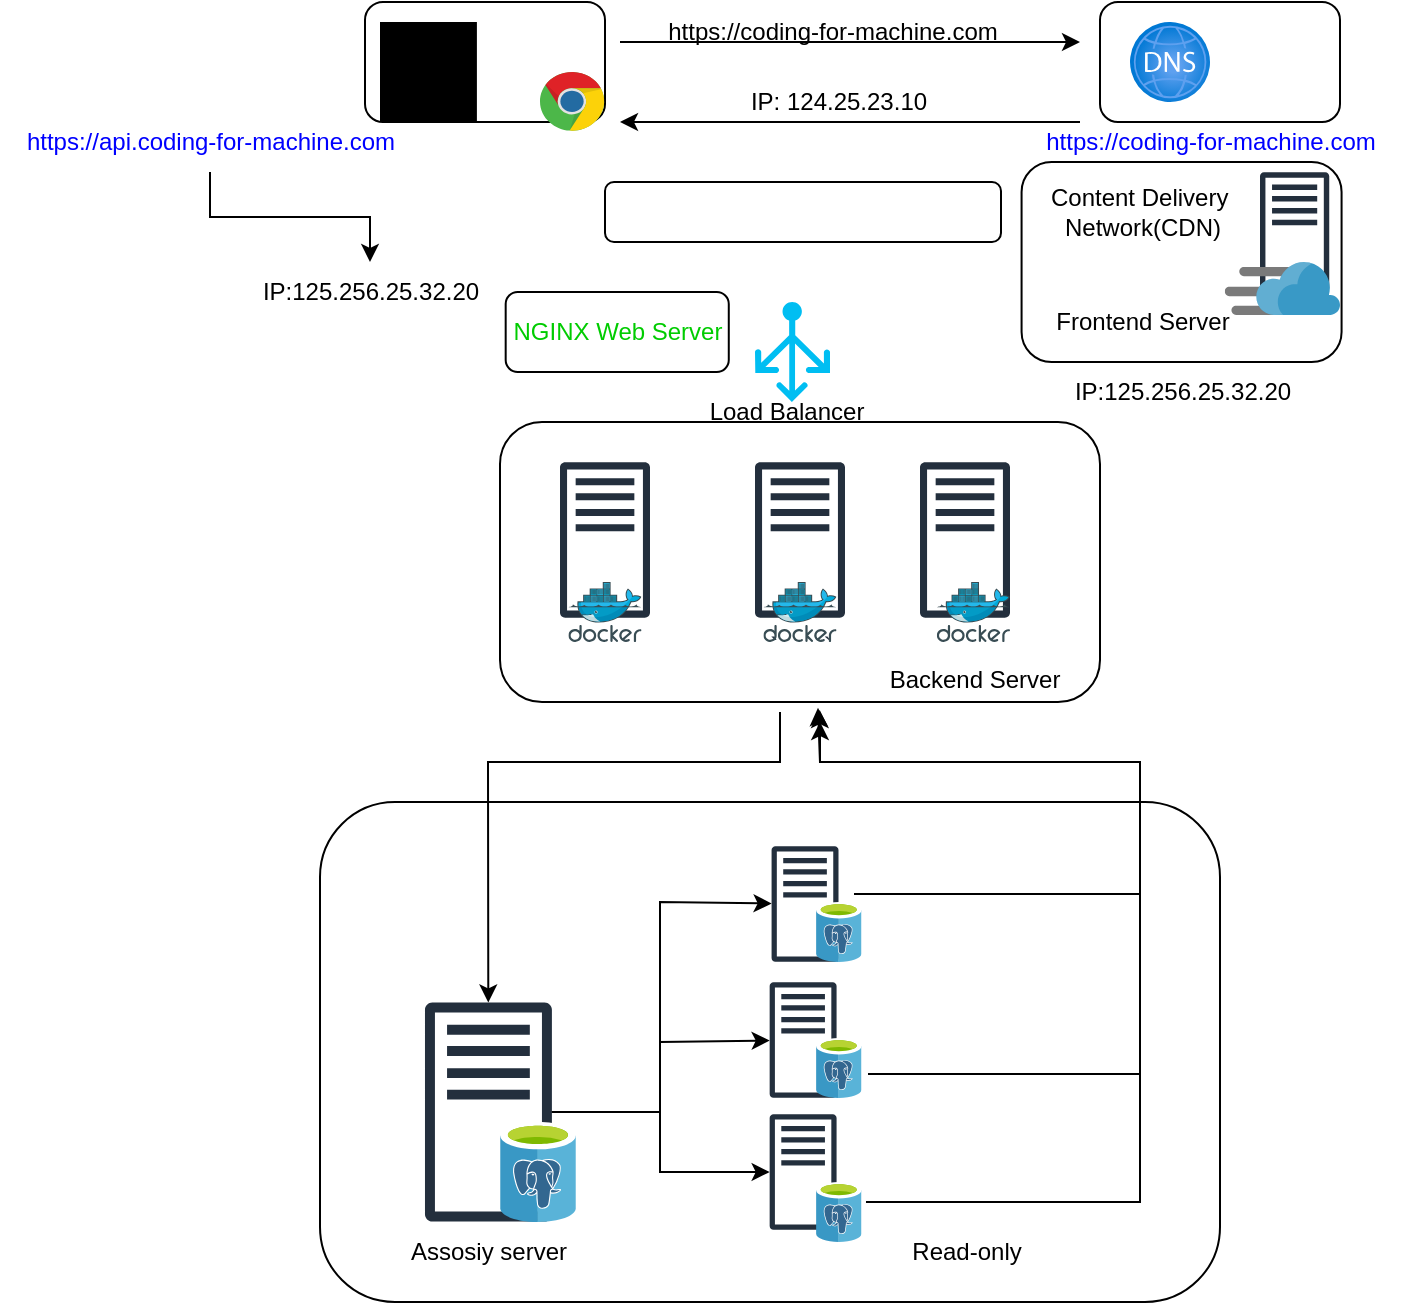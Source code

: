 <mxfile version="26.2.14">
  <diagram id="Ht1M8jgEwFfnCIfOTk4-" name="Page-1">
    <mxGraphModel dx="806" dy="481" grid="1" gridSize="10" guides="1" tooltips="1" connect="1" arrows="1" fold="1" page="1" pageScale="1" pageWidth="1169" pageHeight="827" math="0" shadow="0">
      <root>
        <mxCell id="0" />
        <mxCell id="1" parent="0" />
        <mxCell id="FrHEs0nIIMrFHYCSIknj-62" value="" style="rounded=1;whiteSpace=wrap;html=1;" vertex="1" parent="1">
          <mxGeometry x="312.5" y="150" width="198" height="30" as="geometry" />
        </mxCell>
        <mxCell id="FrHEs0nIIMrFHYCSIknj-14" value="" style="rounded=1;whiteSpace=wrap;html=1;" vertex="1" parent="1">
          <mxGeometry x="192.5" y="60" width="120" height="60" as="geometry" />
        </mxCell>
        <mxCell id="FrHEs0nIIMrFHYCSIknj-2" value="" style="rounded=1;whiteSpace=wrap;html=1;" vertex="1" parent="1">
          <mxGeometry x="260" y="270" width="300" height="140" as="geometry" />
        </mxCell>
        <mxCell id="FrHEs0nIIMrFHYCSIknj-5" value="" style="sketch=0;outlineConnect=0;fontColor=#232F3E;gradientColor=none;fillColor=#232F3D;strokeColor=none;dashed=0;verticalLabelPosition=bottom;verticalAlign=top;align=center;html=1;fontSize=12;fontStyle=0;aspect=fixed;pointerEvents=1;shape=mxgraph.aws4.traditional_server;" vertex="1" parent="1">
          <mxGeometry x="290" y="290" width="45" height="78" as="geometry" />
        </mxCell>
        <mxCell id="FrHEs0nIIMrFHYCSIknj-6" value="`&lt;span style=&quot;white-space: pre;&quot;&gt;&#x9;&lt;/span&gt;`" style="sketch=0;outlineConnect=0;fontColor=#232F3E;gradientColor=none;fillColor=#232F3D;strokeColor=none;dashed=0;verticalLabelPosition=bottom;verticalAlign=top;align=center;html=1;fontSize=12;fontStyle=0;aspect=fixed;pointerEvents=1;shape=mxgraph.aws4.traditional_server;" vertex="1" parent="1">
          <mxGeometry x="387.5" y="290" width="45" height="78" as="geometry" />
        </mxCell>
        <mxCell id="FrHEs0nIIMrFHYCSIknj-7" value="" style="sketch=0;outlineConnect=0;fontColor=#232F3E;gradientColor=none;fillColor=#232F3D;strokeColor=none;dashed=0;verticalLabelPosition=bottom;verticalAlign=top;align=center;html=1;fontSize=12;fontStyle=0;aspect=fixed;pointerEvents=1;shape=mxgraph.aws4.traditional_server;" vertex="1" parent="1">
          <mxGeometry x="470" y="290" width="45" height="78" as="geometry" />
        </mxCell>
        <mxCell id="FrHEs0nIIMrFHYCSIknj-9" value="" style="image;sketch=0;aspect=fixed;html=1;points=[];align=center;fontSize=12;image=img/lib/mscae/Docker.svg;" vertex="1" parent="1">
          <mxGeometry x="478.41" y="350" width="36.59" height="30" as="geometry" />
        </mxCell>
        <mxCell id="FrHEs0nIIMrFHYCSIknj-10" value="" style="image;sketch=0;aspect=fixed;html=1;points=[];align=center;fontSize=12;image=img/lib/mscae/Docker.svg;" vertex="1" parent="1">
          <mxGeometry x="391.7" y="350" width="36.59" height="30" as="geometry" />
        </mxCell>
        <mxCell id="FrHEs0nIIMrFHYCSIknj-11" value="" style="image;sketch=0;aspect=fixed;html=1;points=[];align=center;fontSize=12;image=img/lib/mscae/Docker.svg;" vertex="1" parent="1">
          <mxGeometry x="294.2" y="350" width="36.59" height="30" as="geometry" />
        </mxCell>
        <mxCell id="FrHEs0nIIMrFHYCSIknj-12" value="" style="verticalLabelPosition=bottom;html=1;verticalAlign=top;align=center;strokeColor=none;fillColor=#00BEF2;shape=mxgraph.azure.load_balancer_generic;pointerEvents=1;" vertex="1" parent="1">
          <mxGeometry x="387.5" y="210" width="37.5" height="50" as="geometry" />
        </mxCell>
        <mxCell id="FrHEs0nIIMrFHYCSIknj-13" value="" style="sketch=0;verticalLabelPosition=bottom;sketch=0;aspect=fixed;html=1;verticalAlign=top;strokeColor=none;fillColor=#000000;align=center;outlineConnect=0;pointerEvents=1;shape=mxgraph.citrix2.external_users;" vertex="1" parent="1">
          <mxGeometry x="200" y="70" width="48.45" height="50" as="geometry" />
        </mxCell>
        <mxCell id="FrHEs0nIIMrFHYCSIknj-15" value="" style="dashed=0;outlineConnect=0;html=1;align=center;labelPosition=center;verticalLabelPosition=bottom;verticalAlign=top;shape=mxgraph.weblogos.chrome" vertex="1" parent="1">
          <mxGeometry x="280" y="95" width="32.5" height="30" as="geometry" />
        </mxCell>
        <mxCell id="FrHEs0nIIMrFHYCSIknj-16" value="" style="rounded=1;whiteSpace=wrap;html=1;" vertex="1" parent="1">
          <mxGeometry x="560" y="60" width="120" height="60" as="geometry" />
        </mxCell>
        <mxCell id="FrHEs0nIIMrFHYCSIknj-17" value="" style="image;aspect=fixed;html=1;points=[];align=center;fontSize=12;image=img/lib/azure2/networking/DNS_Zones.svg;" vertex="1" parent="1">
          <mxGeometry x="575" y="70" width="40" height="40" as="geometry" />
        </mxCell>
        <mxCell id="FrHEs0nIIMrFHYCSIknj-18" value="" style="endArrow=classic;html=1;rounded=0;" edge="1" parent="1">
          <mxGeometry width="50" height="50" relative="1" as="geometry">
            <mxPoint x="320" y="80" as="sourcePoint" />
            <mxPoint x="550" y="80" as="targetPoint" />
          </mxGeometry>
        </mxCell>
        <mxCell id="FrHEs0nIIMrFHYCSIknj-19" value="" style="endArrow=classic;html=1;rounded=0;" edge="1" parent="1">
          <mxGeometry width="50" height="50" relative="1" as="geometry">
            <mxPoint x="550" y="120" as="sourcePoint" />
            <mxPoint x="320" y="120" as="targetPoint" />
          </mxGeometry>
        </mxCell>
        <mxCell id="FrHEs0nIIMrFHYCSIknj-20" value="IP: 124.25.23.10" style="text;html=1;align=center;verticalAlign=middle;resizable=0;points=[];autosize=1;strokeColor=none;fillColor=none;" vertex="1" parent="1">
          <mxGeometry x="374.39" y="95" width="110" height="30" as="geometry" />
        </mxCell>
        <mxCell id="FrHEs0nIIMrFHYCSIknj-21" value="https://coding-for-machine.com" style="text;html=1;align=center;verticalAlign=middle;resizable=0;points=[];autosize=1;strokeColor=none;fillColor=none;" vertex="1" parent="1">
          <mxGeometry x="330.79" y="60" width="190" height="30" as="geometry" />
        </mxCell>
        <mxCell id="FrHEs0nIIMrFHYCSIknj-22" value="" style="rounded=1;whiteSpace=wrap;html=1;" vertex="1" parent="1">
          <mxGeometry x="170" y="460" width="450" height="250" as="geometry" />
        </mxCell>
        <mxCell id="FrHEs0nIIMrFHYCSIknj-24" value="" style="sketch=0;outlineConnect=0;fontColor=#232F3E;gradientColor=none;fillColor=#232F3D;strokeColor=none;dashed=0;verticalLabelPosition=bottom;verticalAlign=top;align=center;html=1;fontSize=12;fontStyle=0;aspect=fixed;pointerEvents=1;shape=mxgraph.aws4.traditional_server;" vertex="1" parent="1">
          <mxGeometry x="222.49" y="560" width="63.46" height="110" as="geometry" />
        </mxCell>
        <mxCell id="FrHEs0nIIMrFHYCSIknj-23" value="" style="image;sketch=0;aspect=fixed;html=1;points=[];align=center;fontSize=12;image=img/lib/mscae/Azure_Database_for_PostgreSQL_servers.svg;" vertex="1" parent="1">
          <mxGeometry x="260" y="620" width="38" height="50" as="geometry" />
        </mxCell>
        <mxCell id="FrHEs0nIIMrFHYCSIknj-25" value="Assosiy server" style="text;html=1;align=center;verticalAlign=middle;resizable=0;points=[];autosize=1;strokeColor=none;fillColor=none;" vertex="1" parent="1">
          <mxGeometry x="204.22" y="670" width="100" height="30" as="geometry" />
        </mxCell>
        <mxCell id="FrHEs0nIIMrFHYCSIknj-26" value="" style="sketch=0;outlineConnect=0;fontColor=#232F3E;gradientColor=none;fillColor=#232F3D;strokeColor=none;dashed=0;verticalLabelPosition=bottom;verticalAlign=top;align=center;html=1;fontSize=12;fontStyle=0;aspect=fixed;pointerEvents=1;shape=mxgraph.aws4.traditional_server;" vertex="1" parent="1">
          <mxGeometry x="395.79" y="482" width="33.46" height="58" as="geometry" />
        </mxCell>
        <mxCell id="FrHEs0nIIMrFHYCSIknj-27" value="" style="image;sketch=0;aspect=fixed;html=1;points=[];align=center;fontSize=12;image=img/lib/mscae/Azure_Database_for_PostgreSQL_servers.svg;" vertex="1" parent="1">
          <mxGeometry x="417.99" y="510" width="22.8" height="30" as="geometry" />
        </mxCell>
        <mxCell id="FrHEs0nIIMrFHYCSIknj-28" value="" style="sketch=0;outlineConnect=0;fontColor=#232F3E;gradientColor=none;fillColor=#232F3D;strokeColor=none;dashed=0;verticalLabelPosition=bottom;verticalAlign=top;align=center;html=1;fontSize=12;fontStyle=0;aspect=fixed;pointerEvents=1;shape=mxgraph.aws4.traditional_server;" vertex="1" parent="1">
          <mxGeometry x="394.83" y="550" width="33.46" height="58" as="geometry" />
        </mxCell>
        <mxCell id="FrHEs0nIIMrFHYCSIknj-29" value="" style="sketch=0;outlineConnect=0;fontColor=#232F3E;gradientColor=none;fillColor=#232F3D;strokeColor=none;dashed=0;verticalLabelPosition=bottom;verticalAlign=top;align=center;html=1;fontSize=12;fontStyle=0;aspect=fixed;pointerEvents=1;shape=mxgraph.aws4.traditional_server;" vertex="1" parent="1">
          <mxGeometry x="394.83" y="616" width="33.46" height="58" as="geometry" />
        </mxCell>
        <mxCell id="FrHEs0nIIMrFHYCSIknj-30" value="" style="image;sketch=0;aspect=fixed;html=1;points=[];align=center;fontSize=12;image=img/lib/mscae/Azure_Database_for_PostgreSQL_servers.svg;" vertex="1" parent="1">
          <mxGeometry x="417.99" y="578" width="22.8" height="30" as="geometry" />
        </mxCell>
        <mxCell id="FrHEs0nIIMrFHYCSIknj-31" value="" style="image;sketch=0;aspect=fixed;html=1;points=[];align=center;fontSize=12;image=img/lib/mscae/Azure_Database_for_PostgreSQL_servers.svg;" vertex="1" parent="1">
          <mxGeometry x="417.99" y="650" width="22.8" height="30" as="geometry" />
        </mxCell>
        <mxCell id="FrHEs0nIIMrFHYCSIknj-32" value="" style="endArrow=classic;html=1;rounded=0;" edge="1" parent="1" source="FrHEs0nIIMrFHYCSIknj-24" target="FrHEs0nIIMrFHYCSIknj-26">
          <mxGeometry width="50" height="50" relative="1" as="geometry">
            <mxPoint x="390" y="690" as="sourcePoint" />
            <mxPoint x="390" y="510" as="targetPoint" />
            <Array as="points">
              <mxPoint x="340" y="615" />
              <mxPoint x="340" y="510" />
            </Array>
          </mxGeometry>
        </mxCell>
        <mxCell id="FrHEs0nIIMrFHYCSIknj-33" value="" style="endArrow=classic;html=1;rounded=0;" edge="1" parent="1" source="FrHEs0nIIMrFHYCSIknj-24" target="FrHEs0nIIMrFHYCSIknj-29">
          <mxGeometry width="50" height="50" relative="1" as="geometry">
            <mxPoint x="390" y="690" as="sourcePoint" />
            <mxPoint x="440" y="640" as="targetPoint" />
            <Array as="points">
              <mxPoint x="340" y="615" />
              <mxPoint x="340" y="645" />
            </Array>
          </mxGeometry>
        </mxCell>
        <mxCell id="FrHEs0nIIMrFHYCSIknj-34" value="" style="endArrow=classic;html=1;rounded=0;" edge="1" parent="1" source="FrHEs0nIIMrFHYCSIknj-24" target="FrHEs0nIIMrFHYCSIknj-28">
          <mxGeometry width="50" height="50" relative="1" as="geometry">
            <mxPoint x="390" y="690" as="sourcePoint" />
            <mxPoint x="440" y="640" as="targetPoint" />
            <Array as="points">
              <mxPoint x="340" y="615" />
              <mxPoint x="340" y="580" />
            </Array>
          </mxGeometry>
        </mxCell>
        <mxCell id="FrHEs0nIIMrFHYCSIknj-35" value="Read-only" style="text;html=1;align=center;verticalAlign=middle;resizable=0;points=[];autosize=1;strokeColor=none;fillColor=none;" vertex="1" parent="1">
          <mxGeometry x="452.5" y="670" width="80" height="30" as="geometry" />
        </mxCell>
        <mxCell id="FrHEs0nIIMrFHYCSIknj-36" value="" style="endArrow=classic;html=1;rounded=0;" edge="1" parent="1" target="FrHEs0nIIMrFHYCSIknj-24">
          <mxGeometry width="50" height="50" relative="1" as="geometry">
            <mxPoint x="400" y="415" as="sourcePoint" />
            <mxPoint x="440" y="510.877" as="targetPoint" />
            <Array as="points">
              <mxPoint x="400" y="440" />
              <mxPoint x="254" y="440" />
            </Array>
          </mxGeometry>
        </mxCell>
        <mxCell id="FrHEs0nIIMrFHYCSIknj-37" value="" style="endArrow=classic;html=1;rounded=0;exitX=0.834;exitY=-0.133;exitDx=0;exitDy=0;exitPerimeter=0;entryX=0.533;entryY=1.029;entryDx=0;entryDy=0;entryPerimeter=0;" edge="1" parent="1" source="FrHEs0nIIMrFHYCSIknj-27" target="FrHEs0nIIMrFHYCSIknj-2">
          <mxGeometry width="50" height="50" relative="1" as="geometry">
            <mxPoint x="410" y="425" as="sourcePoint" />
            <mxPoint x="264" y="570" as="targetPoint" />
            <Array as="points">
              <mxPoint x="580" y="506" />
              <mxPoint x="580" y="440" />
              <mxPoint x="420" y="440" />
            </Array>
          </mxGeometry>
        </mxCell>
        <mxCell id="FrHEs0nIIMrFHYCSIknj-38" value="" style="endArrow=classic;html=1;rounded=0;exitX=1.141;exitY=0.6;exitDx=0;exitDy=0;exitPerimeter=0;entryX=0.53;entryY=1.021;entryDx=0;entryDy=0;entryPerimeter=0;" edge="1" parent="1" source="FrHEs0nIIMrFHYCSIknj-30" target="FrHEs0nIIMrFHYCSIknj-2">
          <mxGeometry width="50" height="50" relative="1" as="geometry">
            <mxPoint x="447" y="516" as="sourcePoint" />
            <mxPoint x="420" y="420" as="targetPoint" />
            <Array as="points">
              <mxPoint x="580" y="596" />
              <mxPoint x="580" y="440" />
              <mxPoint x="420" y="440" />
            </Array>
          </mxGeometry>
        </mxCell>
        <mxCell id="FrHEs0nIIMrFHYCSIknj-39" value="" style="endArrow=classic;html=1;rounded=0;exitX=1.097;exitY=0.333;exitDx=0;exitDy=0;exitPerimeter=0;" edge="1" parent="1" source="FrHEs0nIIMrFHYCSIknj-31">
          <mxGeometry width="50" height="50" relative="1" as="geometry">
            <mxPoint x="454" y="606" as="sourcePoint" />
            <mxPoint x="420" y="420" as="targetPoint" />
            <Array as="points">
              <mxPoint x="580" y="660" />
              <mxPoint x="580" y="440" />
              <mxPoint x="420" y="440" />
            </Array>
          </mxGeometry>
        </mxCell>
        <mxCell id="FrHEs0nIIMrFHYCSIknj-40" value="" style="rounded=1;whiteSpace=wrap;html=1;" vertex="1" parent="1">
          <mxGeometry x="520.79" y="140" width="160" height="100" as="geometry" />
        </mxCell>
        <mxCell id="FrHEs0nIIMrFHYCSIknj-44" value="Backend Server" style="text;html=1;align=center;verticalAlign=middle;resizable=0;points=[];autosize=1;strokeColor=none;fillColor=none;" vertex="1" parent="1">
          <mxGeometry x="441.71" y="384" width="110" height="30" as="geometry" />
        </mxCell>
        <mxCell id="FrHEs0nIIMrFHYCSIknj-45" value="Frontend Server" style="text;html=1;align=center;verticalAlign=middle;resizable=0;points=[];autosize=1;strokeColor=none;fillColor=none;" vertex="1" parent="1">
          <mxGeometry x="525.79" y="205" width="110" height="30" as="geometry" />
        </mxCell>
        <mxCell id="FrHEs0nIIMrFHYCSIknj-46" value="" style="sketch=0;outlineConnect=0;fontColor=#232F3E;gradientColor=none;fillColor=#232F3D;strokeColor=none;dashed=0;verticalLabelPosition=bottom;verticalAlign=top;align=center;html=1;fontSize=12;fontStyle=0;aspect=fixed;pointerEvents=1;shape=mxgraph.aws4.traditional_server;" vertex="1" parent="1">
          <mxGeometry x="640" y="145" width="34.62" height="60" as="geometry" />
        </mxCell>
        <mxCell id="FrHEs0nIIMrFHYCSIknj-47" value="" style="image;sketch=0;aspect=fixed;html=1;points=[];align=center;fontSize=12;image=img/lib/mscae/Content_Delivery_Network.svg;" vertex="1" parent="1">
          <mxGeometry x="622.39" y="190" width="57.61" height="26.5" as="geometry" />
        </mxCell>
        <mxCell id="FrHEs0nIIMrFHYCSIknj-51" value="Content Delivery&amp;nbsp;&lt;div&gt;Network(CDN)&lt;/div&gt;" style="text;html=1;align=center;verticalAlign=middle;resizable=0;points=[];autosize=1;strokeColor=none;fillColor=none;" vertex="1" parent="1">
          <mxGeometry x="520.79" y="145" width="120" height="40" as="geometry" />
        </mxCell>
        <mxCell id="FrHEs0nIIMrFHYCSIknj-56" value="Load Balancer " style="text;html=1;align=center;verticalAlign=middle;resizable=0;points=[];autosize=1;strokeColor=none;fillColor=none;" vertex="1" parent="1">
          <mxGeometry x="352.5" y="250" width="100" height="30" as="geometry" />
        </mxCell>
        <mxCell id="FrHEs0nIIMrFHYCSIknj-63" value="" style="edgeStyle=orthogonalEdgeStyle;rounded=0;orthogonalLoop=1;jettySize=auto;html=1;" edge="1" parent="1" source="FrHEs0nIIMrFHYCSIknj-57" target="FrHEs0nIIMrFHYCSIknj-58">
          <mxGeometry relative="1" as="geometry" />
        </mxCell>
        <mxCell id="FrHEs0nIIMrFHYCSIknj-57" value="&lt;font style=&quot;color: rgb(0, 0, 255);&quot;&gt;https://api.coding-for-machine.com&lt;/font&gt;" style="text;html=1;align=center;verticalAlign=middle;resizable=0;points=[];autosize=1;strokeColor=none;fillColor=none;" vertex="1" parent="1">
          <mxGeometry x="10" y="115" width="210" height="30" as="geometry" />
        </mxCell>
        <mxCell id="FrHEs0nIIMrFHYCSIknj-58" value="IP:125.256.25.32.20" style="text;html=1;align=center;verticalAlign=middle;resizable=0;points=[];autosize=1;strokeColor=none;fillColor=none;" vertex="1" parent="1">
          <mxGeometry x="130" y="190" width="130" height="30" as="geometry" />
        </mxCell>
        <mxCell id="FrHEs0nIIMrFHYCSIknj-60" value="IP:125.256.25.32.20" style="text;html=1;align=center;verticalAlign=middle;resizable=0;points=[];autosize=1;strokeColor=none;fillColor=none;" vertex="1" parent="1">
          <mxGeometry x="535.79" y="240" width="130" height="30" as="geometry" />
        </mxCell>
        <mxCell id="FrHEs0nIIMrFHYCSIknj-61" value="&lt;font style=&quot;color: rgb(0, 0, 255);&quot;&gt;https://coding-for-machine.com&lt;/font&gt;" style="text;html=1;align=center;verticalAlign=middle;resizable=0;points=[];autosize=1;strokeColor=none;fillColor=none;" vertex="1" parent="1">
          <mxGeometry x="520" y="115" width="190" height="30" as="geometry" />
        </mxCell>
        <mxCell id="FrHEs0nIIMrFHYCSIknj-64" value="NGINX Web Server" style="rounded=1;whiteSpace=wrap;html=1;fontColor=#00CC00;" vertex="1" parent="1">
          <mxGeometry x="262.84" y="205" width="111.55" height="40" as="geometry" />
        </mxCell>
      </root>
    </mxGraphModel>
  </diagram>
</mxfile>

